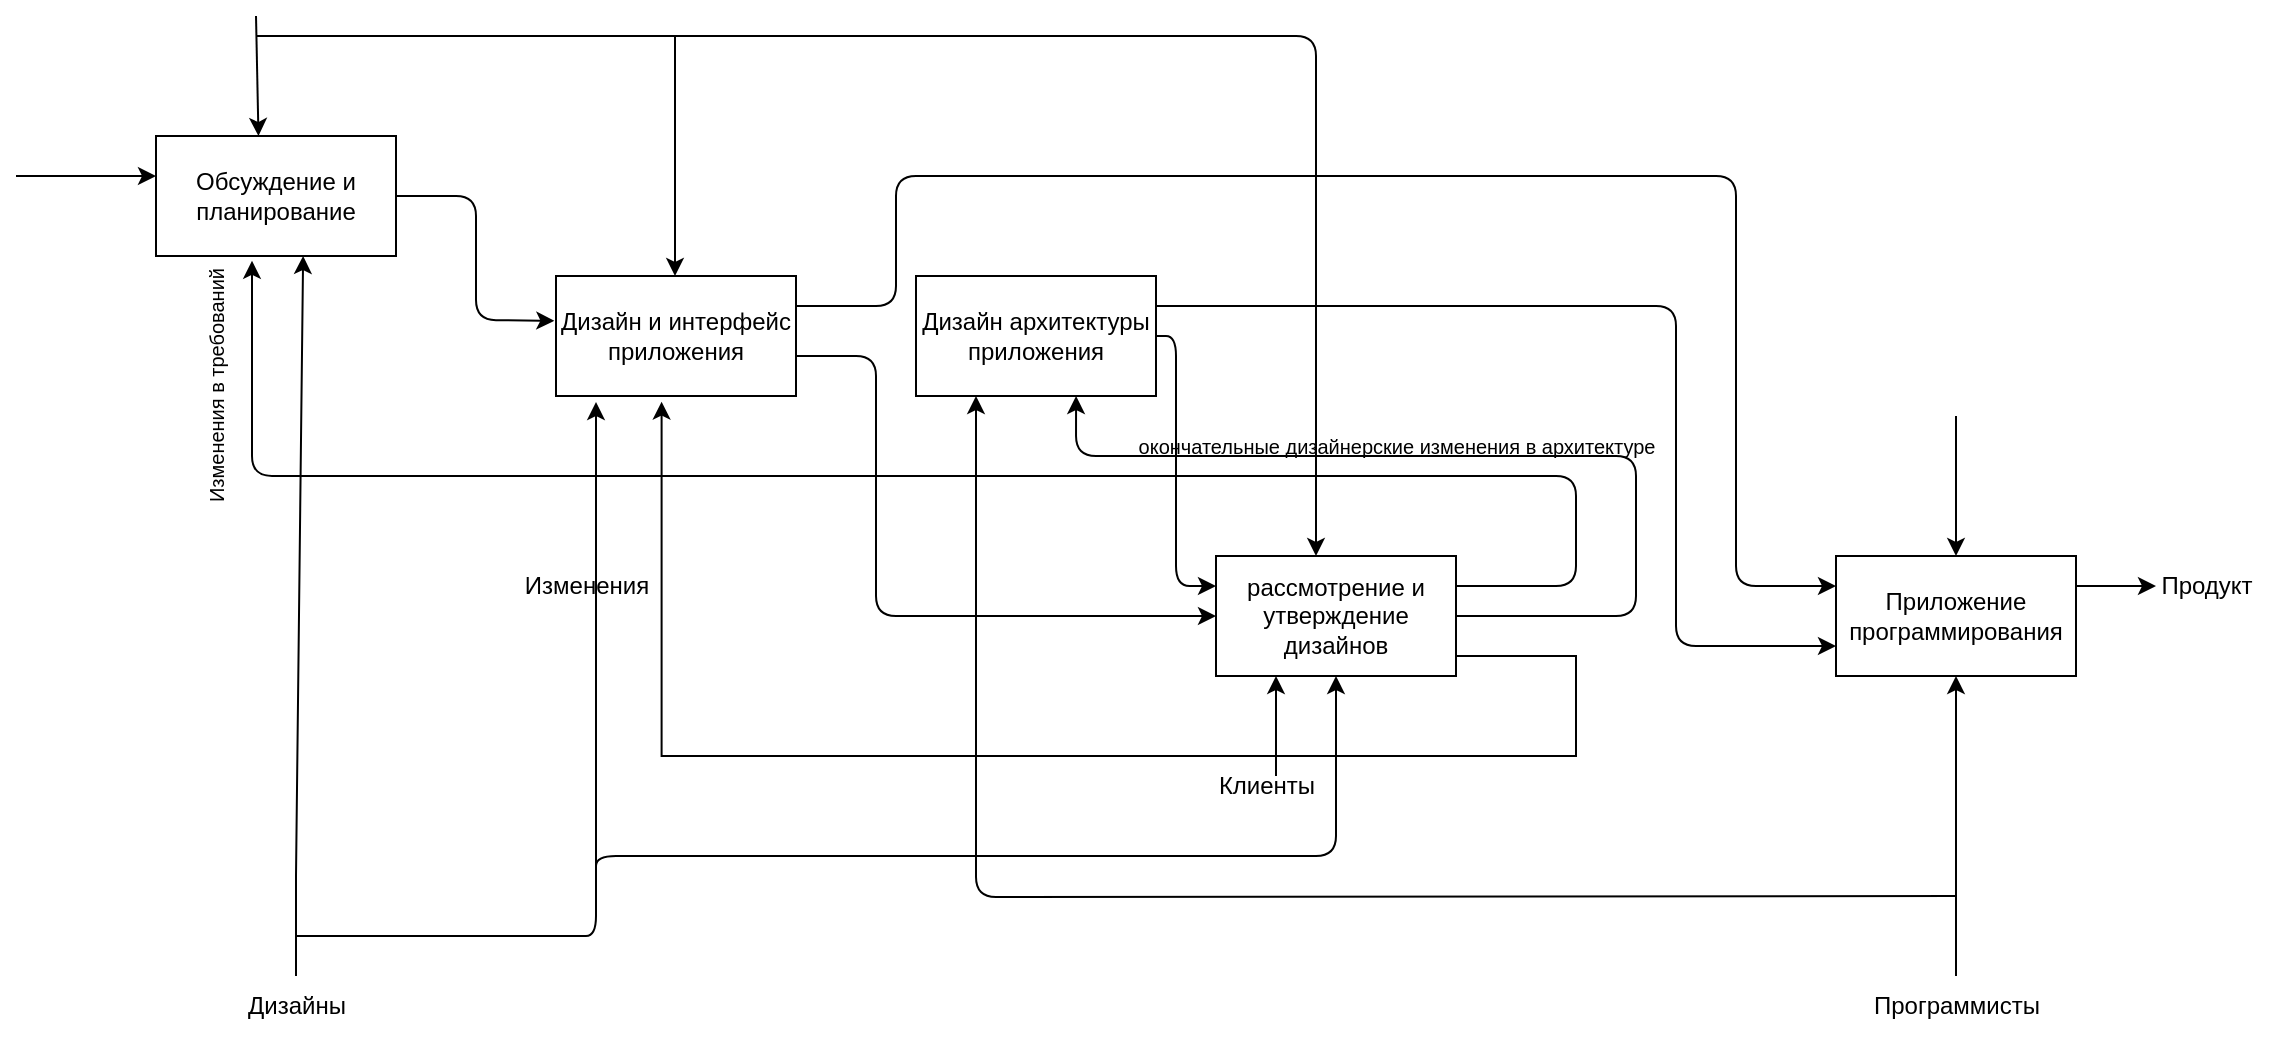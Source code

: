 <mxfile version="20.5.3" type="github">
  <diagram id="d5x8dhA6pELKXG6CopPJ" name="Trang-1">
    <mxGraphModel dx="1038" dy="1786" grid="1" gridSize="10" guides="1" tooltips="1" connect="1" arrows="1" fold="1" page="1" pageScale="1" pageWidth="1227" pageHeight="1169" math="0" shadow="0">
      <root>
        <mxCell id="0" />
        <mxCell id="1" parent="0" />
        <mxCell id="j6syIAILMl9BRk4zmWQf-1" value="Oбсуждение и планирование" style="rounded=0;whiteSpace=wrap;html=1;" parent="1" vertex="1">
          <mxGeometry x="110" y="-1060" width="120" height="60" as="geometry" />
        </mxCell>
        <mxCell id="YUuOF8b1A90oDXZzr_tI-1" value="" style="endArrow=classic;html=1;rounded=0;" edge="1" parent="1">
          <mxGeometry width="50" height="50" relative="1" as="geometry">
            <mxPoint x="40" y="-1040" as="sourcePoint" />
            <mxPoint x="110" y="-1040" as="targetPoint" />
          </mxGeometry>
        </mxCell>
        <mxCell id="YUuOF8b1A90oDXZzr_tI-2" value="" style="endArrow=classic;html=1;rounded=0;entryX=0.427;entryY=0;entryDx=0;entryDy=0;entryPerimeter=0;" edge="1" parent="1" target="j6syIAILMl9BRk4zmWQf-1">
          <mxGeometry width="50" height="50" relative="1" as="geometry">
            <mxPoint x="160" y="-1120" as="sourcePoint" />
            <mxPoint x="440" y="-870" as="targetPoint" />
          </mxGeometry>
        </mxCell>
        <mxCell id="YUuOF8b1A90oDXZzr_tI-5" value="Дизайн и интерфейс приложения" style="rounded=0;whiteSpace=wrap;html=1;" vertex="1" parent="1">
          <mxGeometry x="310" y="-990" width="120" height="60" as="geometry" />
        </mxCell>
        <mxCell id="YUuOF8b1A90oDXZzr_tI-6" value="" style="endArrow=classic;html=1;rounded=1;exitX=1;exitY=0.5;exitDx=0;exitDy=0;entryX=-0.007;entryY=0.373;entryDx=0;entryDy=0;entryPerimeter=0;" edge="1" parent="1" source="j6syIAILMl9BRk4zmWQf-1" target="YUuOF8b1A90oDXZzr_tI-5">
          <mxGeometry width="50" height="50" relative="1" as="geometry">
            <mxPoint x="390" y="-820" as="sourcePoint" />
            <mxPoint x="440" y="-870" as="targetPoint" />
            <Array as="points">
              <mxPoint x="270" y="-1030" />
              <mxPoint x="270" y="-968" />
            </Array>
          </mxGeometry>
        </mxCell>
        <mxCell id="YUuOF8b1A90oDXZzr_tI-8" value="" style="endArrow=classic;html=1;rounded=1;" edge="1" parent="1">
          <mxGeometry width="50" height="50" relative="1" as="geometry">
            <mxPoint x="369.5" y="-1110" as="sourcePoint" />
            <mxPoint x="369.5" y="-990" as="targetPoint" />
          </mxGeometry>
        </mxCell>
        <mxCell id="YUuOF8b1A90oDXZzr_tI-38" style="edgeStyle=orthogonalEdgeStyle;rounded=1;orthogonalLoop=1;jettySize=auto;html=1;entryX=0;entryY=0.25;entryDx=0;entryDy=0;fontSize=10;" edge="1" parent="1" source="YUuOF8b1A90oDXZzr_tI-9" target="YUuOF8b1A90oDXZzr_tI-17">
          <mxGeometry relative="1" as="geometry">
            <Array as="points">
              <mxPoint x="620" y="-960" />
              <mxPoint x="620" y="-835" />
            </Array>
          </mxGeometry>
        </mxCell>
        <mxCell id="YUuOF8b1A90oDXZzr_tI-9" value="Дизайн архитектуры приложения" style="rounded=0;whiteSpace=wrap;html=1;" vertex="1" parent="1">
          <mxGeometry x="490" y="-990" width="120" height="60" as="geometry" />
        </mxCell>
        <mxCell id="YUuOF8b1A90oDXZzr_tI-12" value="" style="endArrow=none;html=1;rounded=0;" edge="1" parent="1">
          <mxGeometry width="50" height="50" relative="1" as="geometry">
            <mxPoint x="160" y="-1110" as="sourcePoint" />
            <mxPoint x="370" y="-1110" as="targetPoint" />
          </mxGeometry>
        </mxCell>
        <mxCell id="YUuOF8b1A90oDXZzr_tI-13" value="" style="endArrow=classic;html=1;rounded=1;edgeStyle=orthogonalEdgeStyle;" edge="1" parent="1">
          <mxGeometry width="50" height="50" relative="1" as="geometry">
            <mxPoint x="370" y="-1110" as="sourcePoint" />
            <mxPoint x="690" y="-850" as="targetPoint" />
            <Array as="points">
              <mxPoint x="660" y="-1110" />
              <mxPoint x="660" y="-1110" />
            </Array>
          </mxGeometry>
        </mxCell>
        <mxCell id="YUuOF8b1A90oDXZzr_tI-17" value="рассмотрение и утверждение дизайнов" style="rounded=0;whiteSpace=wrap;html=1;" vertex="1" parent="1">
          <mxGeometry x="640" y="-850" width="120" height="60" as="geometry" />
        </mxCell>
        <mxCell id="YUuOF8b1A90oDXZzr_tI-18" value="" style="endArrow=classic;html=1;rounded=1;exitX=1;exitY=0.5;exitDx=0;exitDy=0;entryX=0;entryY=0.5;entryDx=0;entryDy=0;" edge="1" parent="1" target="YUuOF8b1A90oDXZzr_tI-17">
          <mxGeometry width="50" height="50" relative="1" as="geometry">
            <mxPoint x="430" y="-950" as="sourcePoint" />
            <mxPoint x="509.16" y="-887.62" as="targetPoint" />
            <Array as="points">
              <mxPoint x="470" y="-950" />
              <mxPoint x="470" y="-820" />
            </Array>
          </mxGeometry>
        </mxCell>
        <mxCell id="YUuOF8b1A90oDXZzr_tI-20" value="" style="endArrow=classic;html=1;rounded=0;exitX=1;exitY=0.5;exitDx=0;exitDy=0;edgeStyle=orthogonalEdgeStyle;entryX=0.44;entryY=1.047;entryDx=0;entryDy=0;entryPerimeter=0;" edge="1" parent="1" source="YUuOF8b1A90oDXZzr_tI-17" target="YUuOF8b1A90oDXZzr_tI-5">
          <mxGeometry width="50" height="50" relative="1" as="geometry">
            <mxPoint x="770" y="-800" as="sourcePoint" />
            <mxPoint x="370" y="-750" as="targetPoint" />
            <Array as="points">
              <mxPoint x="760" y="-800" />
              <mxPoint x="820" y="-800" />
              <mxPoint x="820" y="-750" />
              <mxPoint x="363" y="-750" />
            </Array>
          </mxGeometry>
        </mxCell>
        <mxCell id="YUuOF8b1A90oDXZzr_tI-26" value="Изменения" style="text;html=1;resizable=0;autosize=1;align=center;verticalAlign=middle;points=[];fillColor=none;strokeColor=none;rounded=0;" vertex="1" parent="1">
          <mxGeometry x="280" y="-850" width="90" height="30" as="geometry" />
        </mxCell>
        <mxCell id="YUuOF8b1A90oDXZzr_tI-29" value="" style="endArrow=classic;html=1;exitX=1;exitY=0.25;exitDx=0;exitDy=0;rounded=1;entryX=0.4;entryY=1.04;entryDx=0;entryDy=0;entryPerimeter=0;" edge="1" parent="1" source="YUuOF8b1A90oDXZzr_tI-17" target="j6syIAILMl9BRk4zmWQf-1">
          <mxGeometry width="50" height="50" relative="1" as="geometry">
            <mxPoint x="430" y="-860" as="sourcePoint" />
            <mxPoint x="140" y="-890" as="targetPoint" />
            <Array as="points">
              <mxPoint x="820" y="-835" />
              <mxPoint x="820" y="-890" />
              <mxPoint x="158" y="-890" />
            </Array>
          </mxGeometry>
        </mxCell>
        <mxCell id="YUuOF8b1A90oDXZzr_tI-30" value="&lt;font style=&quot;font-size: 10px;&quot;&gt;Изменения в требований&lt;/font&gt;" style="text;html=1;resizable=0;autosize=1;align=center;verticalAlign=middle;points=[];fillColor=none;strokeColor=none;rounded=0;rotation=270;" vertex="1" parent="1">
          <mxGeometry x="70" y="-950" width="140" height="30" as="geometry" />
        </mxCell>
        <mxCell id="YUuOF8b1A90oDXZzr_tI-32" value="" style="endArrow=classic;html=1;rounded=1;fontSize=10;exitX=0.667;exitY=1;exitDx=0;exitDy=0;exitPerimeter=0;entryX=0.667;entryY=1;entryDx=0;entryDy=0;entryPerimeter=0;" edge="1" parent="1" target="YUuOF8b1A90oDXZzr_tI-9">
          <mxGeometry width="50" height="50" relative="1" as="geometry">
            <mxPoint x="760" y="-820" as="sourcePoint" />
            <mxPoint x="480" y="-910" as="targetPoint" />
            <Array as="points">
              <mxPoint x="850" y="-820" />
              <mxPoint x="850" y="-900" />
              <mxPoint x="570" y="-900" />
            </Array>
          </mxGeometry>
        </mxCell>
        <mxCell id="YUuOF8b1A90oDXZzr_tI-35" value="окончательные дизайнерские изменения в архитектуре" style="text;html=1;resizable=0;autosize=1;align=center;verticalAlign=middle;points=[];fillColor=none;strokeColor=none;rounded=0;fontSize=10;" vertex="1" parent="1">
          <mxGeometry x="590" y="-920" width="280" height="30" as="geometry" />
        </mxCell>
        <mxCell id="YUuOF8b1A90oDXZzr_tI-39" value="" style="endArrow=classic;html=1;rounded=0;fontSize=10;entryX=0.613;entryY=1;entryDx=0;entryDy=0;entryPerimeter=0;" edge="1" parent="1" target="j6syIAILMl9BRk4zmWQf-1">
          <mxGeometry width="50" height="50" relative="1" as="geometry">
            <mxPoint x="180" y="-640" as="sourcePoint" />
            <mxPoint x="480" y="-920" as="targetPoint" />
            <Array as="points">
              <mxPoint x="180" y="-660" />
              <mxPoint x="180" y="-680" />
              <mxPoint x="180" y="-690" />
            </Array>
          </mxGeometry>
        </mxCell>
        <mxCell id="YUuOF8b1A90oDXZzr_tI-40" value="&lt;font style=&quot;font-size: 12px;&quot;&gt;Дизайны&lt;/font&gt;" style="text;html=1;resizable=0;autosize=1;align=center;verticalAlign=middle;points=[];fillColor=none;strokeColor=none;rounded=0;fontSize=10;" vertex="1" parent="1">
          <mxGeometry x="145" y="-640" width="70" height="30" as="geometry" />
        </mxCell>
        <mxCell id="YUuOF8b1A90oDXZzr_tI-43" value="" style="endArrow=none;html=1;rounded=1;fontSize=12;edgeStyle=entityRelationEdgeStyle;" edge="1" parent="1">
          <mxGeometry width="50" height="50" relative="1" as="geometry">
            <mxPoint x="180" y="-660" as="sourcePoint" />
            <mxPoint x="320" y="-660" as="targetPoint" />
          </mxGeometry>
        </mxCell>
        <mxCell id="YUuOF8b1A90oDXZzr_tI-45" value="" style="endArrow=classic;html=1;fontSize=12;edgeStyle=orthogonalEdgeStyle;" edge="1" parent="1">
          <mxGeometry width="50" height="50" relative="1" as="geometry">
            <mxPoint x="320" y="-660" as="sourcePoint" />
            <mxPoint x="330" y="-927" as="targetPoint" />
            <Array as="points">
              <mxPoint x="330" y="-660" />
              <mxPoint x="330" y="-927" />
            </Array>
          </mxGeometry>
        </mxCell>
        <mxCell id="YUuOF8b1A90oDXZzr_tI-46" value="" style="endArrow=classic;html=1;fontSize=12;edgeStyle=orthogonalEdgeStyle;entryX=0.5;entryY=1;entryDx=0;entryDy=0;" edge="1" parent="1" target="YUuOF8b1A90oDXZzr_tI-17">
          <mxGeometry width="50" height="50" relative="1" as="geometry">
            <mxPoint x="330" y="-690" as="sourcePoint" />
            <mxPoint x="760" y="-720" as="targetPoint" />
            <Array as="points">
              <mxPoint x="330" y="-700" />
              <mxPoint x="700" y="-700" />
            </Array>
          </mxGeometry>
        </mxCell>
        <mxCell id="YUuOF8b1A90oDXZzr_tI-47" value="" style="endArrow=classic;html=1;fontSize=12;entryX=0.25;entryY=1;entryDx=0;entryDy=0;" edge="1" parent="1" target="YUuOF8b1A90oDXZzr_tI-17">
          <mxGeometry width="50" height="50" relative="1" as="geometry">
            <mxPoint x="670" y="-740" as="sourcePoint" />
            <mxPoint x="480" y="-920" as="targetPoint" />
          </mxGeometry>
        </mxCell>
        <mxCell id="YUuOF8b1A90oDXZzr_tI-48" value="Клиенты" style="text;html=1;resizable=0;autosize=1;align=center;verticalAlign=middle;points=[];fillColor=none;strokeColor=none;rounded=0;fontSize=12;" vertex="1" parent="1">
          <mxGeometry x="630" y="-750" width="70" height="30" as="geometry" />
        </mxCell>
        <mxCell id="YUuOF8b1A90oDXZzr_tI-49" value="Приложение программирования" style="rounded=0;whiteSpace=wrap;html=1;" vertex="1" parent="1">
          <mxGeometry x="950" y="-850" width="120" height="60" as="geometry" />
        </mxCell>
        <mxCell id="YUuOF8b1A90oDXZzr_tI-50" value="" style="endArrow=classic;html=1;fontSize=12;entryX=0.5;entryY=0;entryDx=0;entryDy=0;" edge="1" parent="1" target="YUuOF8b1A90oDXZzr_tI-49">
          <mxGeometry width="50" height="50" relative="1" as="geometry">
            <mxPoint x="1010" y="-920" as="sourcePoint" />
            <mxPoint x="750" y="-910" as="targetPoint" />
          </mxGeometry>
        </mxCell>
        <mxCell id="YUuOF8b1A90oDXZzr_tI-52" value="" style="endArrow=classic;html=1;fontSize=12;exitX=1;exitY=0.25;exitDx=0;exitDy=0;entryX=0;entryY=0.25;entryDx=0;entryDy=0;" edge="1" parent="1" source="YUuOF8b1A90oDXZzr_tI-5" target="YUuOF8b1A90oDXZzr_tI-49">
          <mxGeometry width="50" height="50" relative="1" as="geometry">
            <mxPoint x="620" y="-860" as="sourcePoint" />
            <mxPoint x="470" y="-1050" as="targetPoint" />
            <Array as="points">
              <mxPoint x="480" y="-975" />
              <mxPoint x="480" y="-1040" />
              <mxPoint x="900" y="-1040" />
              <mxPoint x="900" y="-960" />
              <mxPoint x="900" y="-900" />
              <mxPoint x="900" y="-835" />
            </Array>
          </mxGeometry>
        </mxCell>
        <mxCell id="YUuOF8b1A90oDXZzr_tI-53" value="" style="endArrow=classic;html=1;fontSize=12;exitX=1;exitY=0.25;exitDx=0;exitDy=0;entryX=0;entryY=0.75;entryDx=0;entryDy=0;" edge="1" parent="1" source="YUuOF8b1A90oDXZzr_tI-9" target="YUuOF8b1A90oDXZzr_tI-49">
          <mxGeometry width="50" height="50" relative="1" as="geometry">
            <mxPoint x="620" y="-860" as="sourcePoint" />
            <mxPoint x="670" y="-910" as="targetPoint" />
            <Array as="points">
              <mxPoint x="870" y="-975" />
              <mxPoint x="870" y="-805" />
            </Array>
          </mxGeometry>
        </mxCell>
        <mxCell id="YUuOF8b1A90oDXZzr_tI-54" value="" style="endArrow=classic;html=1;fontSize=12;exitX=1;exitY=0.25;exitDx=0;exitDy=0;" edge="1" parent="1" source="YUuOF8b1A90oDXZzr_tI-49">
          <mxGeometry width="50" height="50" relative="1" as="geometry">
            <mxPoint x="620" y="-860" as="sourcePoint" />
            <mxPoint x="1110" y="-835" as="targetPoint" />
          </mxGeometry>
        </mxCell>
        <mxCell id="YUuOF8b1A90oDXZzr_tI-55" value="Продукт" style="text;html=1;resizable=0;autosize=1;align=center;verticalAlign=middle;points=[];fillColor=none;strokeColor=none;rounded=0;fontSize=12;" vertex="1" parent="1">
          <mxGeometry x="1100" y="-850" width="70" height="30" as="geometry" />
        </mxCell>
        <mxCell id="YUuOF8b1A90oDXZzr_tI-57" value="" style="endArrow=classic;html=1;fontSize=12;entryX=0.5;entryY=1;entryDx=0;entryDy=0;" edge="1" parent="1" target="YUuOF8b1A90oDXZzr_tI-49">
          <mxGeometry width="50" height="50" relative="1" as="geometry">
            <mxPoint x="1010" y="-640" as="sourcePoint" />
            <mxPoint x="580" y="-710" as="targetPoint" />
          </mxGeometry>
        </mxCell>
        <mxCell id="YUuOF8b1A90oDXZzr_tI-58" value="Программисты" style="text;html=1;resizable=0;autosize=1;align=center;verticalAlign=middle;points=[];fillColor=none;strokeColor=none;rounded=0;fontSize=12;" vertex="1" parent="1">
          <mxGeometry x="955" y="-640" width="110" height="30" as="geometry" />
        </mxCell>
        <mxCell id="YUuOF8b1A90oDXZzr_tI-59" value="" style="endArrow=classic;html=1;fontSize=12;entryX=0.25;entryY=1;entryDx=0;entryDy=0;edgeStyle=orthogonalEdgeStyle;" edge="1" parent="1" target="YUuOF8b1A90oDXZzr_tI-9">
          <mxGeometry width="50" height="50" relative="1" as="geometry">
            <mxPoint x="1010" y="-680" as="sourcePoint" />
            <mxPoint x="580" y="-710" as="targetPoint" />
          </mxGeometry>
        </mxCell>
      </root>
    </mxGraphModel>
  </diagram>
</mxfile>
